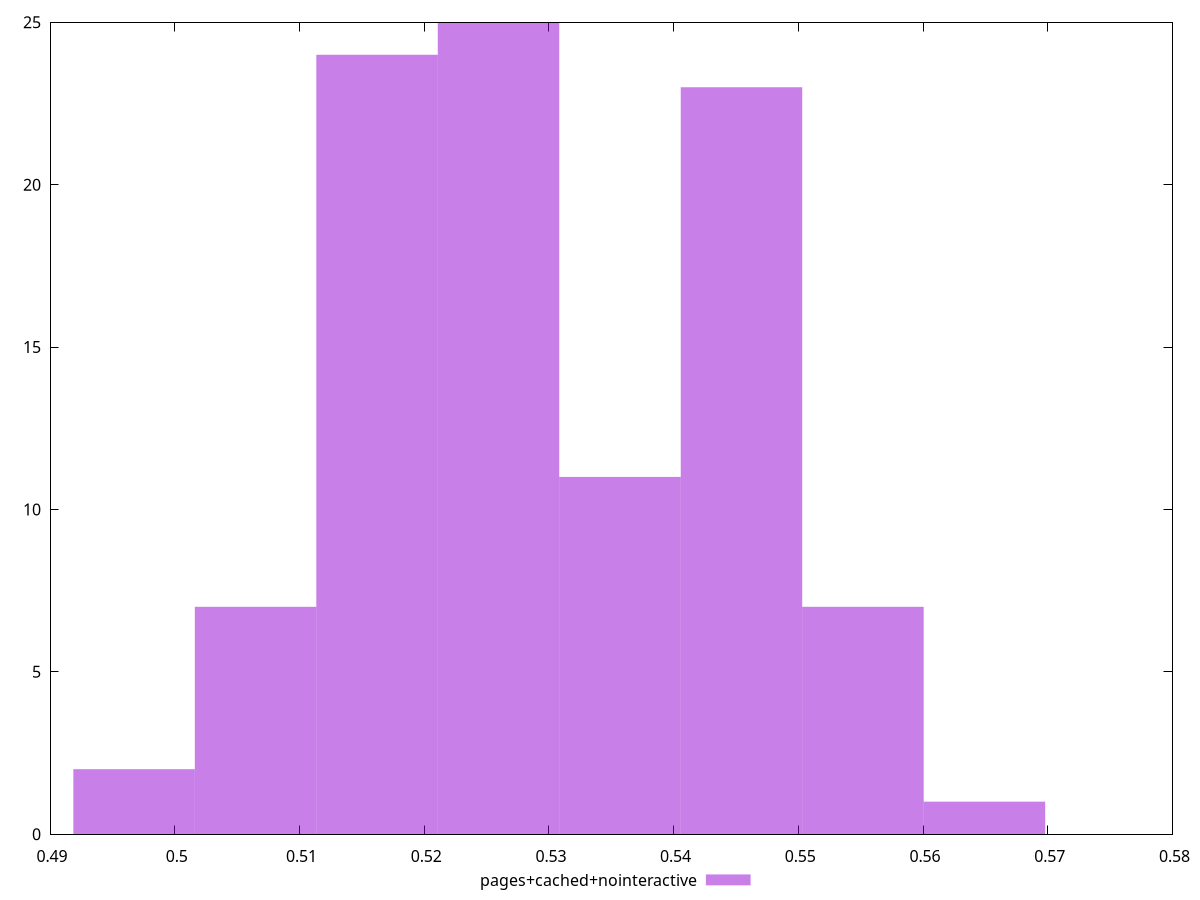 $_pagesCachedNointeractive <<EOF
0.5162213038321317 24
0.5454413776339505 23
0.5064812792315254 7
0.5357013530333442 11
0.5551814022345568 7
0.525961328432738 25
0.4967412546309192 2
0.564921426835163 1
EOF
set key outside below
set terminal pngcairo
set output "report_00005_2020-11-02T22-26-11.212Z/performance_score/pages+cached+nointeractive//hist.png"
set yrange [0:25]
set boxwidth 0.009740024600606259
set style fill transparent solid 0.5 noborder
plot $_pagesCachedNointeractive title "pages+cached+nointeractive" with boxes ,